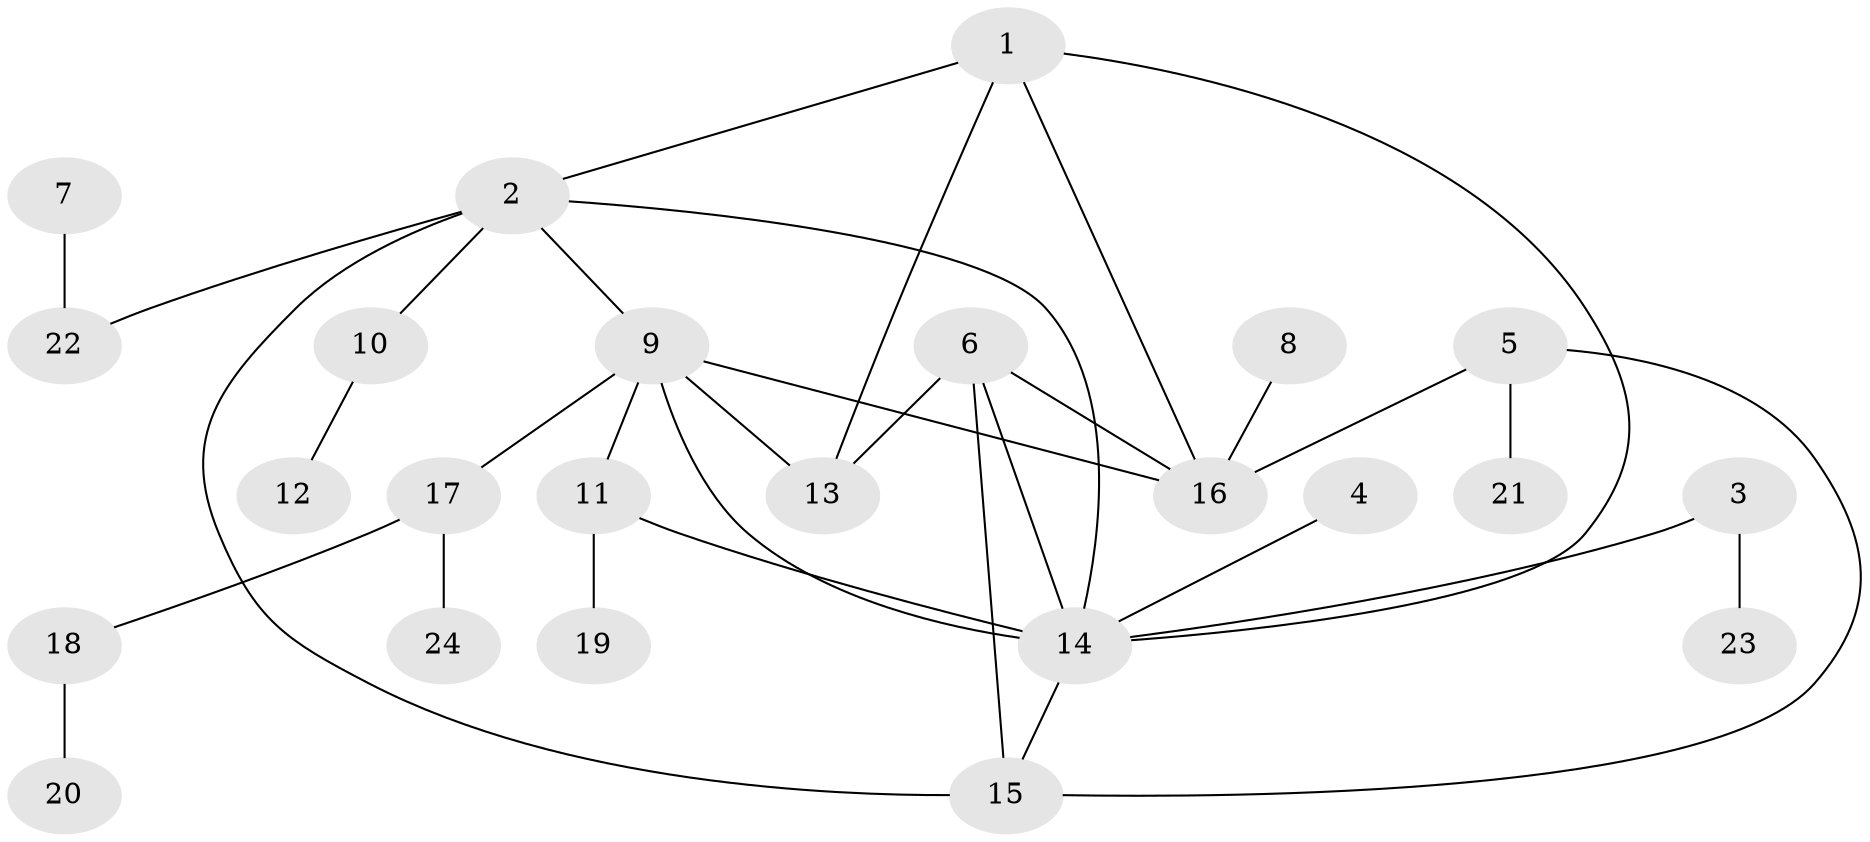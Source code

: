 // original degree distribution, {2: 0.3333333333333333, 10: 0.020833333333333332, 6: 0.0625, 4: 0.125, 7: 0.020833333333333332, 1: 0.4166666666666667, 3: 0.020833333333333332}
// Generated by graph-tools (version 1.1) at 2025/02/03/09/25 03:02:34]
// undirected, 24 vertices, 33 edges
graph export_dot {
graph [start="1"]
  node [color=gray90,style=filled];
  1;
  2;
  3;
  4;
  5;
  6;
  7;
  8;
  9;
  10;
  11;
  12;
  13;
  14;
  15;
  16;
  17;
  18;
  19;
  20;
  21;
  22;
  23;
  24;
  1 -- 2 [weight=1.0];
  1 -- 13 [weight=1.0];
  1 -- 14 [weight=1.0];
  1 -- 16 [weight=1.0];
  2 -- 9 [weight=1.0];
  2 -- 10 [weight=1.0];
  2 -- 14 [weight=1.0];
  2 -- 15 [weight=1.0];
  2 -- 22 [weight=1.0];
  3 -- 14 [weight=1.0];
  3 -- 23 [weight=1.0];
  4 -- 14 [weight=1.0];
  5 -- 15 [weight=1.0];
  5 -- 16 [weight=1.0];
  5 -- 21 [weight=1.0];
  6 -- 13 [weight=1.0];
  6 -- 14 [weight=1.0];
  6 -- 15 [weight=1.0];
  6 -- 16 [weight=1.0];
  7 -- 22 [weight=1.0];
  8 -- 16 [weight=1.0];
  9 -- 11 [weight=1.0];
  9 -- 13 [weight=1.0];
  9 -- 14 [weight=1.0];
  9 -- 16 [weight=1.0];
  9 -- 17 [weight=1.0];
  10 -- 12 [weight=1.0];
  11 -- 14 [weight=1.0];
  11 -- 19 [weight=1.0];
  14 -- 15 [weight=1.0];
  17 -- 18 [weight=1.0];
  17 -- 24 [weight=1.0];
  18 -- 20 [weight=1.0];
}
